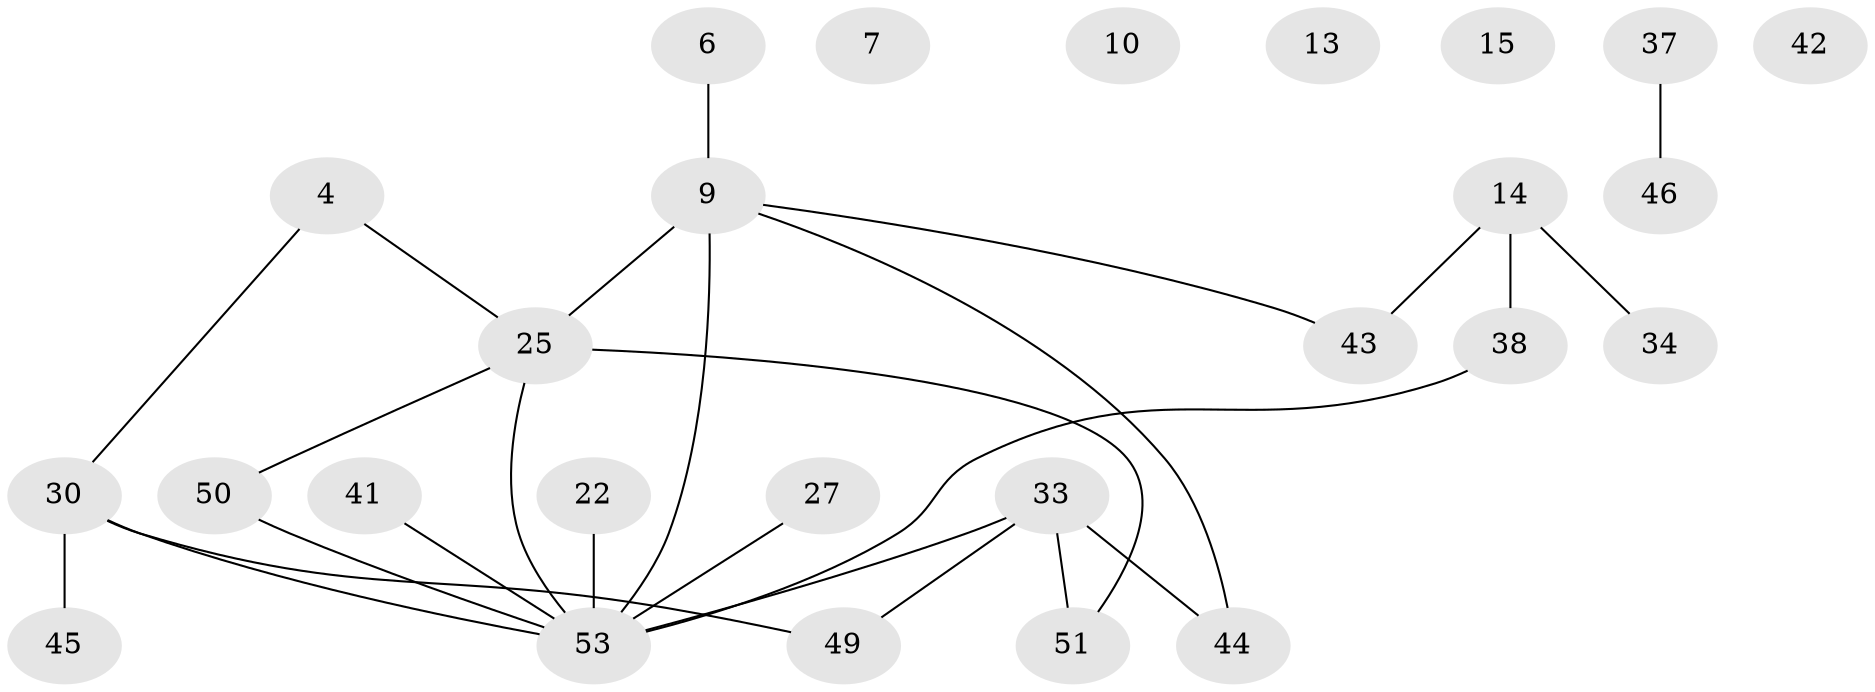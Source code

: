 // original degree distribution, {2: 0.32075471698113206, 4: 0.18867924528301888, 3: 0.1320754716981132, 1: 0.20754716981132076, 0: 0.09433962264150944, 6: 0.018867924528301886, 5: 0.018867924528301886, 7: 0.018867924528301886}
// Generated by graph-tools (version 1.1) at 2025/39/03/09/25 04:39:34]
// undirected, 26 vertices, 26 edges
graph export_dot {
graph [start="1"]
  node [color=gray90,style=filled];
  4;
  6;
  7;
  9;
  10;
  13;
  14;
  15;
  22 [super="+20"];
  25 [super="+11+2"];
  27;
  30 [super="+18"];
  33 [super="+3"];
  34;
  37 [super="+21"];
  38 [super="+32"];
  41;
  42;
  43 [super="+17"];
  44 [super="+31+36"];
  45;
  46;
  49;
  50;
  51 [super="+48"];
  53 [super="+16+52"];
  4 -- 25;
  4 -- 30;
  6 -- 9;
  9 -- 25 [weight=2];
  9 -- 43;
  9 -- 44;
  9 -- 53;
  14 -- 34;
  14 -- 38 [weight=2];
  14 -- 43;
  22 -- 53 [weight=3];
  25 -- 50;
  25 -- 51;
  25 -- 53;
  27 -- 53;
  30 -- 45;
  30 -- 49;
  30 -- 53 [weight=3];
  33 -- 44;
  33 -- 49;
  33 -- 51;
  33 -- 53 [weight=3];
  37 -- 46 [weight=2];
  38 -- 53;
  41 -- 53;
  50 -- 53;
}
